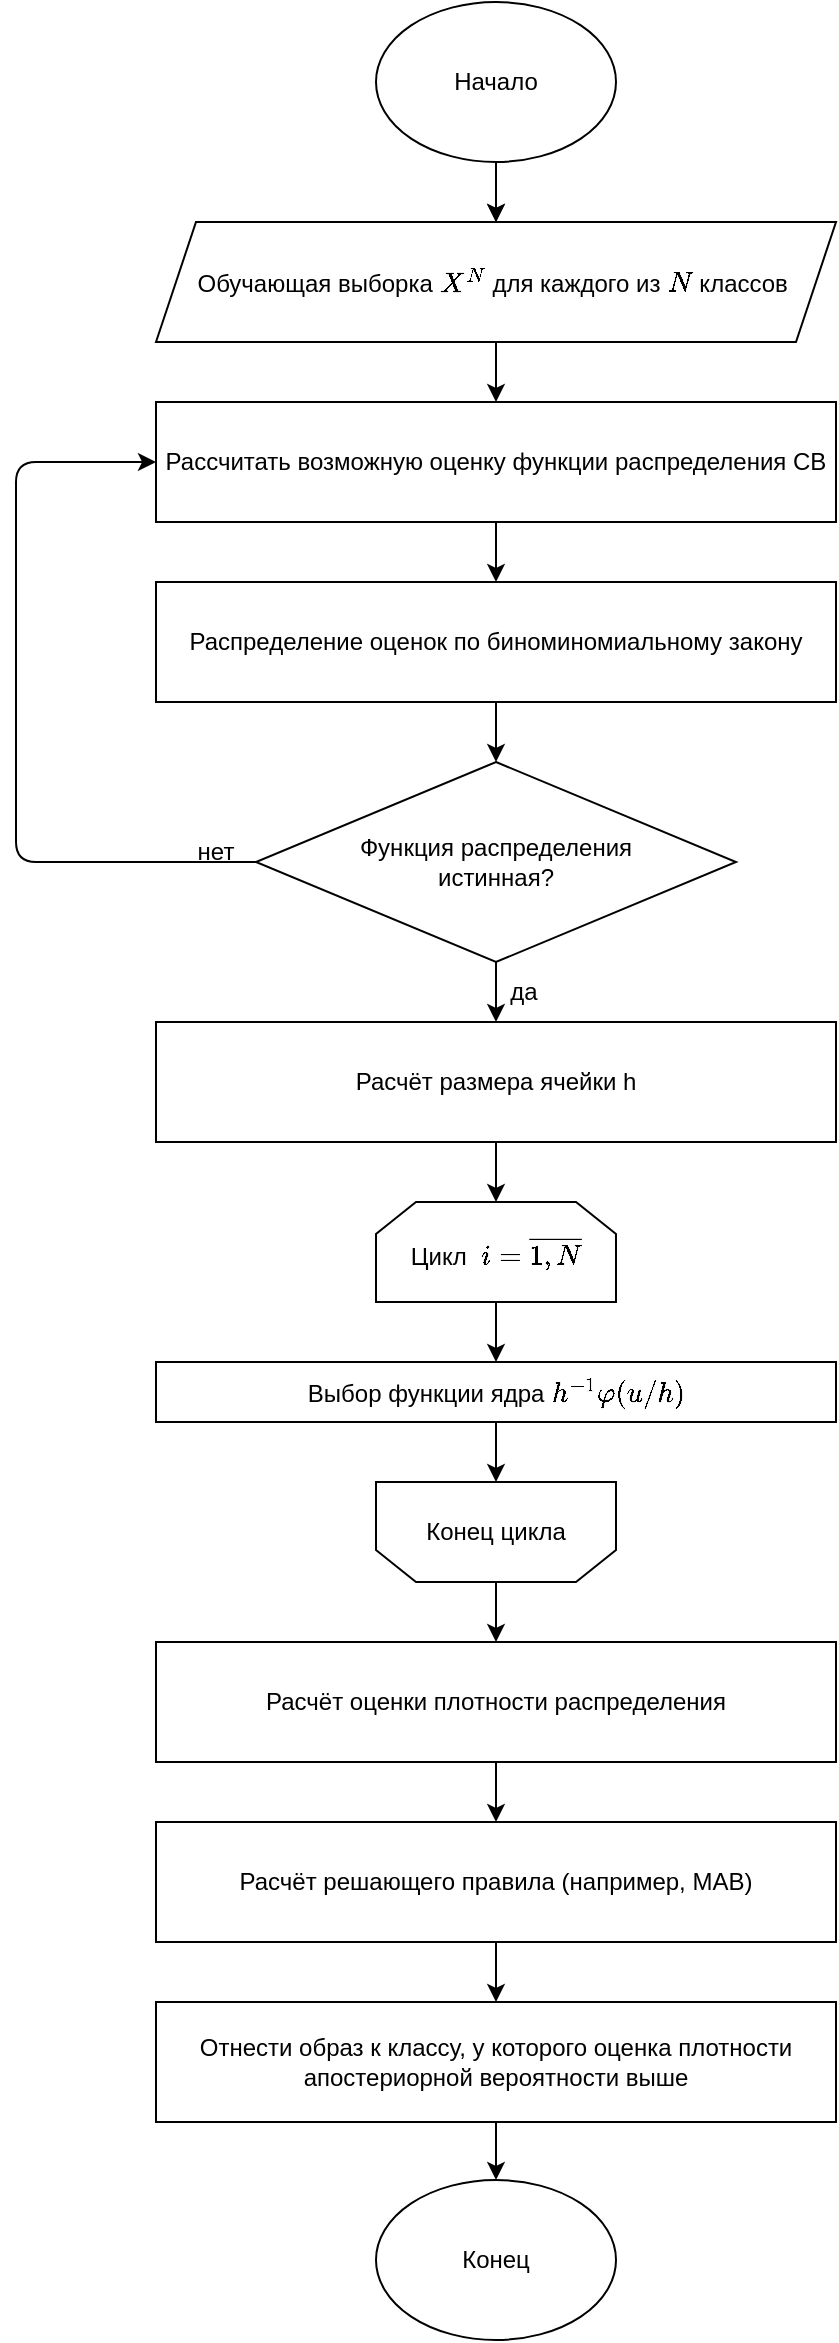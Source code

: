 <mxfile>
    <diagram id="mmj5bBIpljiMPF6x3p5R" name="Page-1">
        <mxGraphModel dx="811" dy="779" grid="1" gridSize="10" guides="1" tooltips="1" connect="1" arrows="1" fold="1" page="1" pageScale="1" pageWidth="827" pageHeight="1169" background="#ffffff" math="1" shadow="0">
            <root>
                <mxCell id="0"/>
                <mxCell id="1" parent="0"/>
                <mxCell id="2" value="Начало" style="ellipse;whiteSpace=wrap;html=1;" parent="1" vertex="1">
                    <mxGeometry x="340" width="120" height="80" as="geometry"/>
                </mxCell>
                <mxCell id="4" value="" style="endArrow=classic;html=1;exitX=0.5;exitY=1;exitDx=0;exitDy=0;entryX=0.5;entryY=0;entryDx=0;entryDy=0;" parent="1" source="2" edge="1">
                    <mxGeometry width="50" height="50" relative="1" as="geometry">
                        <mxPoint x="390" y="180" as="sourcePoint"/>
                        <mxPoint x="400" y="110" as="targetPoint"/>
                    </mxGeometry>
                </mxCell>
                <mxCell id="12" value="Обучающая выборка \( X^N \) для каждого из \( N \) классов&amp;nbsp;" style="shape=parallelogram;perimeter=parallelogramPerimeter;whiteSpace=wrap;html=1;fixedSize=1;" parent="1" vertex="1">
                    <mxGeometry x="230" y="110" width="340" height="60" as="geometry"/>
                </mxCell>
                <mxCell id="13" value="" style="endArrow=classic;html=1;exitX=0.5;exitY=1;exitDx=0;exitDy=0;entryX=0.5;entryY=0;entryDx=0;entryDy=0;" parent="1" target="12" edge="1">
                    <mxGeometry width="50" height="50" relative="1" as="geometry">
                        <mxPoint x="400" y="80" as="sourcePoint"/>
                        <mxPoint x="440" y="130" as="targetPoint"/>
                    </mxGeometry>
                </mxCell>
                <mxCell id="14" value="Рассчитать возможную оценку функции распределения СВ" style="rounded=0;whiteSpace=wrap;html=1;" parent="1" vertex="1">
                    <mxGeometry x="230" y="200" width="340" height="60" as="geometry"/>
                </mxCell>
                <mxCell id="15" value="" style="endArrow=classic;html=1;exitX=0.5;exitY=1;exitDx=0;exitDy=0;entryX=0.5;entryY=0;entryDx=0;entryDy=0;" parent="1" source="12" target="14" edge="1">
                    <mxGeometry width="50" height="50" relative="1" as="geometry">
                        <mxPoint x="370" y="250" as="sourcePoint"/>
                        <mxPoint x="420" y="200" as="targetPoint"/>
                    </mxGeometry>
                </mxCell>
                <mxCell id="18" value="Конец" style="ellipse;whiteSpace=wrap;html=1;" parent="1" vertex="1">
                    <mxGeometry x="340" y="1089" width="120" height="80" as="geometry"/>
                </mxCell>
                <mxCell id="19" value="" style="endArrow=classic;html=1;entryX=0.5;entryY=0;entryDx=0;entryDy=0;exitX=0.5;exitY=1;exitDx=0;exitDy=0;" parent="1" source="43" target="18" edge="1">
                    <mxGeometry width="50" height="50" relative="1" as="geometry">
                        <mxPoint x="400" y="1115" as="sourcePoint"/>
                        <mxPoint x="430" y="1135" as="targetPoint"/>
                    </mxGeometry>
                </mxCell>
                <mxCell id="52" style="edgeStyle=none;html=1;exitX=0.5;exitY=1;exitDx=0;exitDy=0;entryX=0.5;entryY=0;entryDx=0;entryDy=0;" parent="1" source="20" target="22" edge="1">
                    <mxGeometry relative="1" as="geometry"/>
                </mxCell>
                <mxCell id="20" value="Цикл&amp;nbsp;\(&amp;nbsp; \ i = \overline{1,N}&amp;nbsp;\)" style="shape=loopLimit;whiteSpace=wrap;html=1;" parent="1" vertex="1">
                    <mxGeometry x="340" y="600" width="120" height="50" as="geometry"/>
                </mxCell>
                <mxCell id="21" value="Расчёт оценки плотности распределения" style="rounded=0;whiteSpace=wrap;html=1;" parent="1" vertex="1">
                    <mxGeometry x="230" y="820" width="340" height="60" as="geometry"/>
                </mxCell>
                <mxCell id="22" value="Выбор функции ядра \(h^{-1}\varphi(u/h) \)" style="rounded=0;whiteSpace=wrap;html=1;" parent="1" vertex="1">
                    <mxGeometry x="230" y="680" width="340" height="30" as="geometry"/>
                </mxCell>
                <mxCell id="23" value="Распределение оценок по биноминомиальному закону" style="rounded=0;whiteSpace=wrap;html=1;" parent="1" vertex="1">
                    <mxGeometry x="230" y="290" width="340" height="60" as="geometry"/>
                </mxCell>
                <mxCell id="24" value="" style="edgeStyle=none;html=1;entryX=0.5;entryY=0;entryDx=0;entryDy=0;exitX=0.5;exitY=1;exitDx=0;exitDy=0;" parent="1" source="25" target="28" edge="1">
                    <mxGeometry relative="1" as="geometry">
                        <mxPoint x="400" y="585" as="targetPoint"/>
                    </mxGeometry>
                </mxCell>
                <mxCell id="25" value="Функция распределения&lt;br&gt;истинная?" style="rhombus;whiteSpace=wrap;html=1;" parent="1" vertex="1">
                    <mxGeometry x="280" y="380" width="240" height="100" as="geometry"/>
                </mxCell>
                <mxCell id="28" value="Расчёт размера ячейки h" style="rounded=0;whiteSpace=wrap;html=1;" parent="1" vertex="1">
                    <mxGeometry x="230" y="510" width="340" height="60" as="geometry"/>
                </mxCell>
                <mxCell id="32" value="да" style="text;html=1;strokeColor=none;fillColor=none;align=center;verticalAlign=middle;whiteSpace=wrap;rounded=0;" parent="1" vertex="1">
                    <mxGeometry x="384" y="480" width="60" height="30" as="geometry"/>
                </mxCell>
                <mxCell id="33" value="" style="endArrow=classic;html=1;exitX=0.5;exitY=1;exitDx=0;exitDy=0;entryX=0.5;entryY=0;entryDx=0;entryDy=0;" parent="1" source="28" target="20" edge="1">
                    <mxGeometry width="50" height="50" relative="1" as="geometry">
                        <mxPoint x="400" y="740" as="sourcePoint"/>
                        <mxPoint x="390" y="805" as="targetPoint"/>
                        <Array as="points"/>
                    </mxGeometry>
                </mxCell>
                <mxCell id="35" value="нет" style="text;html=1;strokeColor=none;fillColor=none;align=center;verticalAlign=middle;whiteSpace=wrap;rounded=0;" parent="1" vertex="1">
                    <mxGeometry x="230" y="410" width="60" height="30" as="geometry"/>
                </mxCell>
                <mxCell id="37" value="" style="endArrow=classic;html=1;entryX=0.5;entryY=1;entryDx=0;entryDy=0;exitX=0.5;exitY=1;exitDx=0;exitDy=0;" parent="1" source="22" target="40" edge="1">
                    <mxGeometry width="50" height="50" relative="1" as="geometry">
                        <mxPoint x="410" y="585" as="sourcePoint"/>
                        <mxPoint x="410" y="615" as="targetPoint"/>
                    </mxGeometry>
                </mxCell>
                <mxCell id="38" value="Расчёт решающего правила (например, МАВ)" style="rounded=0;whiteSpace=wrap;html=1;" parent="1" vertex="1">
                    <mxGeometry x="230" y="910" width="340" height="60" as="geometry"/>
                </mxCell>
                <mxCell id="39" value="" style="endArrow=classic;html=1;entryX=0.5;entryY=0;entryDx=0;entryDy=0;exitX=0.5;exitY=1;exitDx=0;exitDy=0;" parent="1" source="21" target="38" edge="1">
                    <mxGeometry width="50" height="50" relative="1" as="geometry">
                        <mxPoint x="410" y="865" as="sourcePoint"/>
                        <mxPoint x="410" y="895" as="targetPoint"/>
                    </mxGeometry>
                </mxCell>
                <mxCell id="40" value="" style="shape=loopLimit;whiteSpace=wrap;html=1;rotation=-180;" parent="1" vertex="1">
                    <mxGeometry x="340" y="740" width="120" height="50" as="geometry"/>
                </mxCell>
                <mxCell id="57" style="edgeStyle=none;html=1;" edge="1" parent="1" target="21">
                    <mxGeometry relative="1" as="geometry">
                        <mxPoint x="400" y="790" as="sourcePoint"/>
                    </mxGeometry>
                </mxCell>
                <mxCell id="41" value="Конец цикла" style="text;html=1;strokeColor=none;fillColor=none;align=center;verticalAlign=middle;whiteSpace=wrap;rounded=0;" parent="1" vertex="1">
                    <mxGeometry x="340" y="750" width="120" height="30" as="geometry"/>
                </mxCell>
                <mxCell id="43" value="Отнести образ к классу, у которого оценка плотности апостериорной вероятности выше" style="rounded=0;whiteSpace=wrap;html=1;" parent="1" vertex="1">
                    <mxGeometry x="230" y="1000" width="340" height="60" as="geometry"/>
                </mxCell>
                <mxCell id="47" value="" style="endArrow=classic;html=1;exitX=0;exitY=0.5;exitDx=0;exitDy=0;entryX=0;entryY=0.5;entryDx=0;entryDy=0;" parent="1" source="25" target="14" edge="1">
                    <mxGeometry width="50" height="50" relative="1" as="geometry">
                        <mxPoint x="250" y="460" as="sourcePoint"/>
                        <mxPoint x="270" y="885" as="targetPoint"/>
                        <Array as="points">
                            <mxPoint x="160" y="430"/>
                            <mxPoint x="160" y="230"/>
                        </Array>
                    </mxGeometry>
                </mxCell>
                <mxCell id="48" value="" style="endArrow=classic;html=1;exitX=0.5;exitY=1;exitDx=0;exitDy=0;entryX=0.5;entryY=0;entryDx=0;entryDy=0;" parent="1" source="14" target="23" edge="1">
                    <mxGeometry width="50" height="50" relative="1" as="geometry">
                        <mxPoint x="410" y="200" as="sourcePoint"/>
                        <mxPoint x="410" y="230" as="targetPoint"/>
                    </mxGeometry>
                </mxCell>
                <mxCell id="49" value="" style="endArrow=classic;html=1;exitX=0.5;exitY=1;exitDx=0;exitDy=0;entryX=0.5;entryY=0;entryDx=0;entryDy=0;" parent="1" source="23" target="25" edge="1">
                    <mxGeometry width="50" height="50" relative="1" as="geometry">
                        <mxPoint x="420" y="210" as="sourcePoint"/>
                        <mxPoint x="420" y="240" as="targetPoint"/>
                    </mxGeometry>
                </mxCell>
                <mxCell id="56" value="" style="endArrow=classic;html=1;entryX=0.5;entryY=0;entryDx=0;entryDy=0;exitX=0.5;exitY=1;exitDx=0;exitDy=0;" parent="1" source="38" target="43" edge="1">
                    <mxGeometry width="50" height="50" relative="1" as="geometry">
                        <mxPoint x="410" y="890" as="sourcePoint"/>
                        <mxPoint x="410" y="920" as="targetPoint"/>
                    </mxGeometry>
                </mxCell>
            </root>
        </mxGraphModel>
    </diagram>
</mxfile>